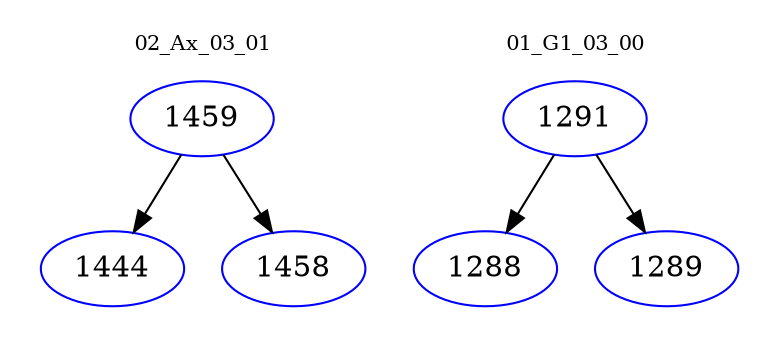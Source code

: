 digraph{
subgraph cluster_0 {
color = white
label = "02_Ax_03_01";
fontsize=10;
T0_1459 [label="1459", color="blue"]
T0_1459 -> T0_1444 [color="black"]
T0_1444 [label="1444", color="blue"]
T0_1459 -> T0_1458 [color="black"]
T0_1458 [label="1458", color="blue"]
}
subgraph cluster_1 {
color = white
label = "01_G1_03_00";
fontsize=10;
T1_1291 [label="1291", color="blue"]
T1_1291 -> T1_1288 [color="black"]
T1_1288 [label="1288", color="blue"]
T1_1291 -> T1_1289 [color="black"]
T1_1289 [label="1289", color="blue"]
}
}
